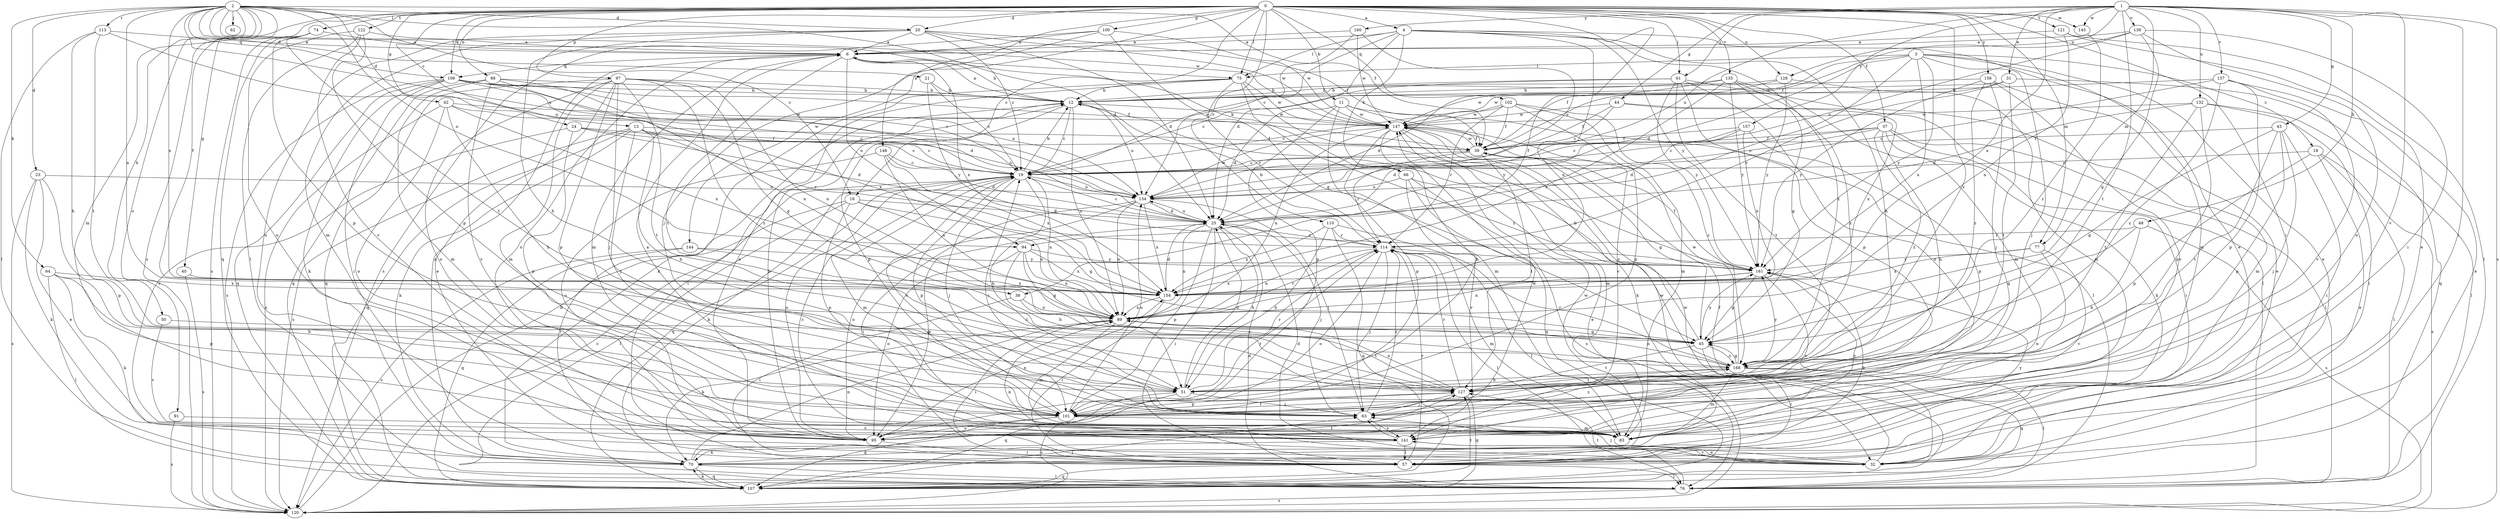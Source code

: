 strict digraph  {
0;
1;
2;
3;
4;
6;
11;
12;
13;
16;
18;
19;
20;
21;
23;
24;
25;
31;
32;
37;
38;
39;
40;
42;
43;
44;
45;
48;
50;
51;
57;
61;
62;
63;
64;
66;
70;
74;
75;
76;
77;
83;
88;
89;
91;
94;
95;
97;
100;
101;
102;
106;
107;
110;
113;
114;
120;
121;
122;
127;
128;
132;
134;
135;
137;
138;
141;
144;
145;
147;
148;
154;
156;
157;
160;
161;
168;
0 -> 4  [label=a];
0 -> 11  [label=b];
0 -> 13  [label=c];
0 -> 16  [label=c];
0 -> 20  [label=d];
0 -> 37  [label=f];
0 -> 38  [label=f];
0 -> 40  [label=g];
0 -> 42  [label=g];
0 -> 57  [label=i];
0 -> 61  [label=j];
0 -> 74  [label=l];
0 -> 75  [label=l];
0 -> 77  [label=m];
0 -> 88  [label=n];
0 -> 97  [label=p];
0 -> 100  [label=p];
0 -> 102  [label=q];
0 -> 106  [label=q];
0 -> 110  [label=r];
0 -> 120  [label=s];
0 -> 121  [label=t];
0 -> 122  [label=t];
0 -> 128  [label=u];
0 -> 135  [label=v];
0 -> 144  [label=w];
0 -> 145  [label=w];
0 -> 148  [label=x];
0 -> 156  [label=y];
0 -> 168  [label=z];
1 -> 31  [label=e];
1 -> 43  [label=g];
1 -> 44  [label=g];
1 -> 48  [label=h];
1 -> 57  [label=i];
1 -> 61  [label=j];
1 -> 77  [label=m];
1 -> 120  [label=s];
1 -> 127  [label=t];
1 -> 128  [label=u];
1 -> 132  [label=u];
1 -> 134  [label=u];
1 -> 137  [label=v];
1 -> 138  [label=v];
1 -> 141  [label=v];
1 -> 145  [label=w];
1 -> 154  [label=x];
1 -> 157  [label=y];
1 -> 160  [label=y];
2 -> 16  [label=c];
2 -> 20  [label=d];
2 -> 21  [label=d];
2 -> 23  [label=d];
2 -> 24  [label=d];
2 -> 25  [label=d];
2 -> 38  [label=f];
2 -> 39  [label=f];
2 -> 50  [label=h];
2 -> 62  [label=j];
2 -> 64  [label=k];
2 -> 75  [label=l];
2 -> 83  [label=m];
2 -> 89  [label=n];
2 -> 91  [label=o];
2 -> 94  [label=o];
2 -> 106  [label=q];
2 -> 113  [label=r];
2 -> 134  [label=u];
2 -> 147  [label=w];
2 -> 154  [label=x];
3 -> 18  [label=c];
3 -> 25  [label=d];
3 -> 32  [label=e];
3 -> 39  [label=f];
3 -> 63  [label=j];
3 -> 75  [label=l];
3 -> 83  [label=m];
3 -> 94  [label=o];
3 -> 154  [label=x];
3 -> 161  [label=y];
4 -> 6  [label=a];
4 -> 25  [label=d];
4 -> 32  [label=e];
4 -> 51  [label=h];
4 -> 66  [label=k];
4 -> 75  [label=l];
4 -> 89  [label=n];
4 -> 134  [label=u];
4 -> 161  [label=y];
4 -> 168  [label=z];
6 -> 12  [label=b];
6 -> 66  [label=k];
6 -> 83  [label=m];
6 -> 94  [label=o];
6 -> 95  [label=o];
6 -> 106  [label=q];
6 -> 127  [label=t];
6 -> 154  [label=x];
11 -> 25  [label=d];
11 -> 76  [label=l];
11 -> 83  [label=m];
11 -> 101  [label=p];
11 -> 141  [label=v];
11 -> 147  [label=w];
12 -> 6  [label=a];
12 -> 19  [label=c];
12 -> 57  [label=i];
12 -> 89  [label=n];
12 -> 101  [label=p];
12 -> 134  [label=u];
12 -> 147  [label=w];
13 -> 19  [label=c];
13 -> 39  [label=f];
13 -> 51  [label=h];
13 -> 63  [label=j];
13 -> 70  [label=k];
13 -> 107  [label=q];
13 -> 114  [label=r];
13 -> 120  [label=s];
13 -> 134  [label=u];
16 -> 25  [label=d];
16 -> 45  [label=g];
16 -> 57  [label=i];
16 -> 76  [label=l];
16 -> 89  [label=n];
16 -> 101  [label=p];
18 -> 19  [label=c];
18 -> 32  [label=e];
18 -> 76  [label=l];
18 -> 101  [label=p];
18 -> 120  [label=s];
19 -> 12  [label=b];
19 -> 51  [label=h];
19 -> 63  [label=j];
19 -> 70  [label=k];
19 -> 83  [label=m];
19 -> 89  [label=n];
19 -> 95  [label=o];
19 -> 101  [label=p];
19 -> 107  [label=q];
19 -> 134  [label=u];
20 -> 6  [label=a];
20 -> 19  [label=c];
20 -> 25  [label=d];
20 -> 39  [label=f];
20 -> 51  [label=h];
20 -> 83  [label=m];
20 -> 95  [label=o];
20 -> 147  [label=w];
21 -> 12  [label=b];
21 -> 19  [label=c];
21 -> 161  [label=y];
23 -> 32  [label=e];
23 -> 70  [label=k];
23 -> 101  [label=p];
23 -> 120  [label=s];
23 -> 134  [label=u];
24 -> 19  [label=c];
24 -> 25  [label=d];
24 -> 39  [label=f];
24 -> 101  [label=p];
24 -> 141  [label=v];
25 -> 19  [label=c];
25 -> 51  [label=h];
25 -> 57  [label=i];
25 -> 63  [label=j];
25 -> 89  [label=n];
25 -> 95  [label=o];
25 -> 101  [label=p];
25 -> 114  [label=r];
25 -> 134  [label=u];
31 -> 12  [label=b];
31 -> 107  [label=q];
31 -> 114  [label=r];
31 -> 127  [label=t];
31 -> 147  [label=w];
32 -> 19  [label=c];
32 -> 25  [label=d];
32 -> 39  [label=f];
32 -> 63  [label=j];
32 -> 89  [label=n];
32 -> 141  [label=v];
32 -> 147  [label=w];
37 -> 19  [label=c];
37 -> 25  [label=d];
37 -> 39  [label=f];
37 -> 51  [label=h];
37 -> 57  [label=i];
37 -> 70  [label=k];
37 -> 76  [label=l];
37 -> 168  [label=z];
38 -> 57  [label=i];
38 -> 89  [label=n];
38 -> 168  [label=z];
39 -> 19  [label=c];
39 -> 45  [label=g];
39 -> 114  [label=r];
39 -> 127  [label=t];
39 -> 147  [label=w];
40 -> 120  [label=s];
40 -> 154  [label=x];
42 -> 19  [label=c];
42 -> 51  [label=h];
42 -> 95  [label=o];
42 -> 120  [label=s];
42 -> 147  [label=w];
42 -> 154  [label=x];
43 -> 39  [label=f];
43 -> 45  [label=g];
43 -> 57  [label=i];
43 -> 63  [label=j];
43 -> 101  [label=p];
43 -> 127  [label=t];
44 -> 19  [label=c];
44 -> 39  [label=f];
44 -> 83  [label=m];
44 -> 147  [label=w];
44 -> 154  [label=x];
45 -> 12  [label=b];
45 -> 57  [label=i];
45 -> 127  [label=t];
45 -> 161  [label=y];
45 -> 168  [label=z];
48 -> 45  [label=g];
48 -> 51  [label=h];
48 -> 114  [label=r];
48 -> 120  [label=s];
50 -> 45  [label=g];
50 -> 141  [label=v];
51 -> 25  [label=d];
51 -> 63  [label=j];
51 -> 107  [label=q];
51 -> 114  [label=r];
51 -> 120  [label=s];
57 -> 76  [label=l];
57 -> 107  [label=q];
57 -> 114  [label=r];
57 -> 161  [label=y];
61 -> 12  [label=b];
61 -> 19  [label=c];
61 -> 76  [label=l];
61 -> 95  [label=o];
61 -> 101  [label=p];
61 -> 127  [label=t];
61 -> 161  [label=y];
63 -> 19  [label=c];
63 -> 114  [label=r];
63 -> 141  [label=v];
63 -> 168  [label=z];
64 -> 51  [label=h];
64 -> 70  [label=k];
64 -> 76  [label=l];
64 -> 101  [label=p];
64 -> 154  [label=x];
66 -> 32  [label=e];
66 -> 107  [label=q];
66 -> 120  [label=s];
66 -> 134  [label=u];
66 -> 141  [label=v];
70 -> 6  [label=a];
70 -> 76  [label=l];
70 -> 89  [label=n];
70 -> 107  [label=q];
70 -> 127  [label=t];
70 -> 147  [label=w];
74 -> 6  [label=a];
74 -> 101  [label=p];
74 -> 107  [label=q];
74 -> 120  [label=s];
74 -> 127  [label=t];
75 -> 12  [label=b];
75 -> 70  [label=k];
75 -> 95  [label=o];
75 -> 114  [label=r];
75 -> 147  [label=w];
75 -> 161  [label=y];
75 -> 168  [label=z];
76 -> 25  [label=d];
76 -> 120  [label=s];
76 -> 127  [label=t];
77 -> 95  [label=o];
77 -> 141  [label=v];
77 -> 154  [label=x];
77 -> 161  [label=y];
83 -> 161  [label=y];
88 -> 12  [label=b];
88 -> 19  [label=c];
88 -> 83  [label=m];
88 -> 89  [label=n];
88 -> 107  [label=q];
88 -> 141  [label=v];
89 -> 45  [label=g];
89 -> 57  [label=i];
89 -> 70  [label=k];
89 -> 83  [label=m];
89 -> 114  [label=r];
89 -> 127  [label=t];
91 -> 120  [label=s];
91 -> 141  [label=v];
94 -> 45  [label=g];
94 -> 51  [label=h];
94 -> 89  [label=n];
94 -> 95  [label=o];
94 -> 154  [label=x];
94 -> 161  [label=y];
95 -> 12  [label=b];
95 -> 57  [label=i];
95 -> 114  [label=r];
95 -> 147  [label=w];
95 -> 154  [label=x];
97 -> 12  [label=b];
97 -> 32  [label=e];
97 -> 45  [label=g];
97 -> 63  [label=j];
97 -> 83  [label=m];
97 -> 89  [label=n];
97 -> 95  [label=o];
97 -> 101  [label=p];
97 -> 107  [label=q];
97 -> 127  [label=t];
97 -> 168  [label=z];
100 -> 6  [label=a];
100 -> 45  [label=g];
100 -> 63  [label=j];
100 -> 120  [label=s];
100 -> 147  [label=w];
101 -> 19  [label=c];
101 -> 83  [label=m];
101 -> 95  [label=o];
101 -> 107  [label=q];
101 -> 127  [label=t];
101 -> 134  [label=u];
102 -> 19  [label=c];
102 -> 39  [label=f];
102 -> 83  [label=m];
102 -> 101  [label=p];
102 -> 114  [label=r];
102 -> 147  [label=w];
102 -> 168  [label=z];
106 -> 12  [label=b];
106 -> 25  [label=d];
106 -> 39  [label=f];
106 -> 57  [label=i];
106 -> 70  [label=k];
106 -> 107  [label=q];
106 -> 120  [label=s];
106 -> 134  [label=u];
106 -> 154  [label=x];
107 -> 63  [label=j];
107 -> 70  [label=k];
107 -> 127  [label=t];
107 -> 147  [label=w];
110 -> 51  [label=h];
110 -> 76  [label=l];
110 -> 107  [label=q];
110 -> 114  [label=r];
110 -> 154  [label=x];
113 -> 6  [label=a];
113 -> 51  [label=h];
113 -> 76  [label=l];
113 -> 127  [label=t];
113 -> 134  [label=u];
114 -> 12  [label=b];
114 -> 63  [label=j];
114 -> 76  [label=l];
114 -> 83  [label=m];
114 -> 89  [label=n];
114 -> 95  [label=o];
114 -> 161  [label=y];
120 -> 12  [label=b];
120 -> 19  [label=c];
121 -> 6  [label=a];
121 -> 32  [label=e];
121 -> 76  [label=l];
121 -> 89  [label=n];
122 -> 6  [label=a];
122 -> 76  [label=l];
122 -> 95  [label=o];
122 -> 101  [label=p];
122 -> 141  [label=v];
127 -> 63  [label=j];
127 -> 89  [label=n];
127 -> 101  [label=p];
127 -> 107  [label=q];
127 -> 114  [label=r];
128 -> 12  [label=b];
128 -> 83  [label=m];
128 -> 147  [label=w];
128 -> 161  [label=y];
132 -> 25  [label=d];
132 -> 57  [label=i];
132 -> 76  [label=l];
132 -> 101  [label=p];
132 -> 127  [label=t];
132 -> 147  [label=w];
134 -> 25  [label=d];
134 -> 57  [label=i];
134 -> 63  [label=j];
134 -> 89  [label=n];
134 -> 95  [label=o];
134 -> 147  [label=w];
134 -> 154  [label=x];
135 -> 12  [label=b];
135 -> 25  [label=d];
135 -> 45  [label=g];
135 -> 83  [label=m];
135 -> 154  [label=x];
135 -> 161  [label=y];
135 -> 168  [label=z];
137 -> 12  [label=b];
137 -> 32  [label=e];
137 -> 101  [label=p];
137 -> 134  [label=u];
137 -> 141  [label=v];
137 -> 168  [label=z];
138 -> 6  [label=a];
138 -> 39  [label=f];
138 -> 45  [label=g];
138 -> 57  [label=i];
138 -> 95  [label=o];
138 -> 134  [label=u];
141 -> 6  [label=a];
141 -> 32  [label=e];
141 -> 57  [label=i];
141 -> 63  [label=j];
141 -> 70  [label=k];
144 -> 107  [label=q];
144 -> 120  [label=s];
144 -> 127  [label=t];
144 -> 161  [label=y];
145 -> 168  [label=z];
147 -> 39  [label=f];
147 -> 51  [label=h];
147 -> 70  [label=k];
147 -> 83  [label=m];
147 -> 89  [label=n];
147 -> 101  [label=p];
148 -> 19  [label=c];
148 -> 25  [label=d];
148 -> 89  [label=n];
148 -> 95  [label=o];
148 -> 154  [label=x];
154 -> 25  [label=d];
154 -> 57  [label=i];
154 -> 89  [label=n];
156 -> 12  [label=b];
156 -> 32  [label=e];
156 -> 63  [label=j];
156 -> 141  [label=v];
156 -> 161  [label=y];
156 -> 168  [label=z];
157 -> 19  [label=c];
157 -> 25  [label=d];
157 -> 39  [label=f];
157 -> 101  [label=p];
157 -> 154  [label=x];
160 -> 6  [label=a];
160 -> 19  [label=c];
160 -> 134  [label=u];
160 -> 147  [label=w];
161 -> 39  [label=f];
161 -> 45  [label=g];
161 -> 70  [label=k];
161 -> 89  [label=n];
161 -> 141  [label=v];
161 -> 154  [label=x];
168 -> 45  [label=g];
168 -> 51  [label=h];
168 -> 76  [label=l];
168 -> 83  [label=m];
168 -> 89  [label=n];
168 -> 107  [label=q];
168 -> 114  [label=r];
168 -> 127  [label=t];
168 -> 147  [label=w];
168 -> 161  [label=y];
}
